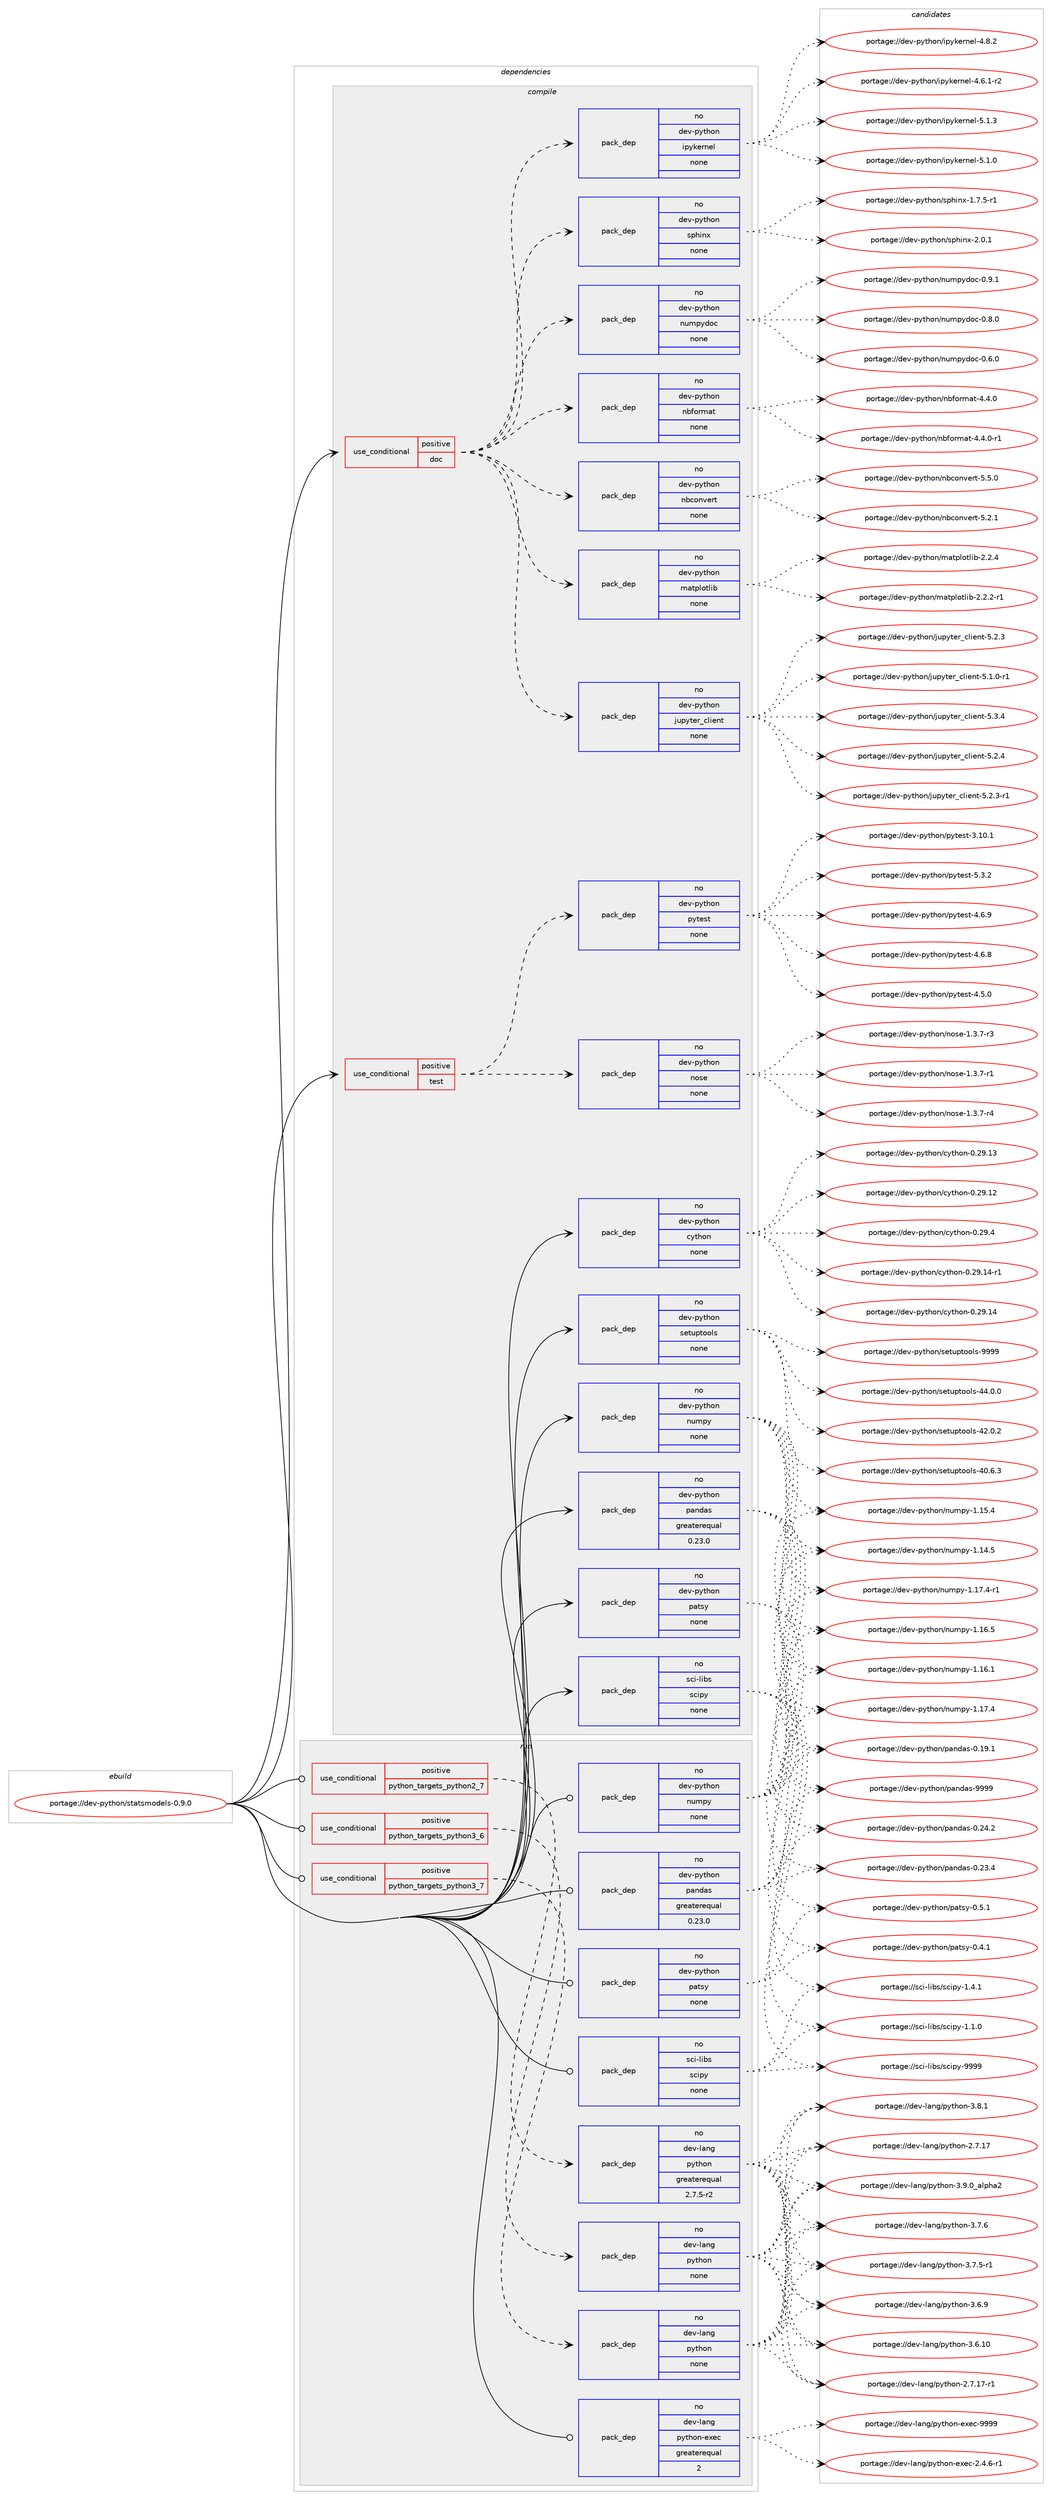 digraph prolog {

# *************
# Graph options
# *************

newrank=true;
concentrate=true;
compound=true;
graph [rankdir=LR,fontname=Helvetica,fontsize=10,ranksep=1.5];#, ranksep=2.5, nodesep=0.2];
edge  [arrowhead=vee];
node  [fontname=Helvetica,fontsize=10];

# **********
# The ebuild
# **********

subgraph cluster_leftcol {
color=gray;
label=<<i>ebuild</i>>;
id [label="portage://dev-python/statsmodels-0.9.0", color=red, width=4, href="../dev-python/statsmodels-0.9.0.svg"];
}

# ****************
# The dependencies
# ****************

subgraph cluster_midcol {
color=gray;
label=<<i>dependencies</i>>;
subgraph cluster_compile {
fillcolor="#eeeeee";
style=filled;
label=<<i>compile</i>>;
subgraph cond105361 {
dependency423685 [label=<<TABLE BORDER="0" CELLBORDER="1" CELLSPACING="0" CELLPADDING="4"><TR><TD ROWSPAN="3" CELLPADDING="10">use_conditional</TD></TR><TR><TD>positive</TD></TR><TR><TD>doc</TD></TR></TABLE>>, shape=none, color=red];
subgraph pack313426 {
dependency423686 [label=<<TABLE BORDER="0" CELLBORDER="1" CELLSPACING="0" CELLPADDING="4" WIDTH="220"><TR><TD ROWSPAN="6" CELLPADDING="30">pack_dep</TD></TR><TR><TD WIDTH="110">no</TD></TR><TR><TD>dev-python</TD></TR><TR><TD>ipykernel</TD></TR><TR><TD>none</TD></TR><TR><TD></TD></TR></TABLE>>, shape=none, color=blue];
}
dependency423685:e -> dependency423686:w [weight=20,style="dashed",arrowhead="vee"];
subgraph pack313427 {
dependency423687 [label=<<TABLE BORDER="0" CELLBORDER="1" CELLSPACING="0" CELLPADDING="4" WIDTH="220"><TR><TD ROWSPAN="6" CELLPADDING="30">pack_dep</TD></TR><TR><TD WIDTH="110">no</TD></TR><TR><TD>dev-python</TD></TR><TR><TD>jupyter_client</TD></TR><TR><TD>none</TD></TR><TR><TD></TD></TR></TABLE>>, shape=none, color=blue];
}
dependency423685:e -> dependency423687:w [weight=20,style="dashed",arrowhead="vee"];
subgraph pack313428 {
dependency423688 [label=<<TABLE BORDER="0" CELLBORDER="1" CELLSPACING="0" CELLPADDING="4" WIDTH="220"><TR><TD ROWSPAN="6" CELLPADDING="30">pack_dep</TD></TR><TR><TD WIDTH="110">no</TD></TR><TR><TD>dev-python</TD></TR><TR><TD>matplotlib</TD></TR><TR><TD>none</TD></TR><TR><TD></TD></TR></TABLE>>, shape=none, color=blue];
}
dependency423685:e -> dependency423688:w [weight=20,style="dashed",arrowhead="vee"];
subgraph pack313429 {
dependency423689 [label=<<TABLE BORDER="0" CELLBORDER="1" CELLSPACING="0" CELLPADDING="4" WIDTH="220"><TR><TD ROWSPAN="6" CELLPADDING="30">pack_dep</TD></TR><TR><TD WIDTH="110">no</TD></TR><TR><TD>dev-python</TD></TR><TR><TD>nbconvert</TD></TR><TR><TD>none</TD></TR><TR><TD></TD></TR></TABLE>>, shape=none, color=blue];
}
dependency423685:e -> dependency423689:w [weight=20,style="dashed",arrowhead="vee"];
subgraph pack313430 {
dependency423690 [label=<<TABLE BORDER="0" CELLBORDER="1" CELLSPACING="0" CELLPADDING="4" WIDTH="220"><TR><TD ROWSPAN="6" CELLPADDING="30">pack_dep</TD></TR><TR><TD WIDTH="110">no</TD></TR><TR><TD>dev-python</TD></TR><TR><TD>nbformat</TD></TR><TR><TD>none</TD></TR><TR><TD></TD></TR></TABLE>>, shape=none, color=blue];
}
dependency423685:e -> dependency423690:w [weight=20,style="dashed",arrowhead="vee"];
subgraph pack313431 {
dependency423691 [label=<<TABLE BORDER="0" CELLBORDER="1" CELLSPACING="0" CELLPADDING="4" WIDTH="220"><TR><TD ROWSPAN="6" CELLPADDING="30">pack_dep</TD></TR><TR><TD WIDTH="110">no</TD></TR><TR><TD>dev-python</TD></TR><TR><TD>numpydoc</TD></TR><TR><TD>none</TD></TR><TR><TD></TD></TR></TABLE>>, shape=none, color=blue];
}
dependency423685:e -> dependency423691:w [weight=20,style="dashed",arrowhead="vee"];
subgraph pack313432 {
dependency423692 [label=<<TABLE BORDER="0" CELLBORDER="1" CELLSPACING="0" CELLPADDING="4" WIDTH="220"><TR><TD ROWSPAN="6" CELLPADDING="30">pack_dep</TD></TR><TR><TD WIDTH="110">no</TD></TR><TR><TD>dev-python</TD></TR><TR><TD>sphinx</TD></TR><TR><TD>none</TD></TR><TR><TD></TD></TR></TABLE>>, shape=none, color=blue];
}
dependency423685:e -> dependency423692:w [weight=20,style="dashed",arrowhead="vee"];
}
id:e -> dependency423685:w [weight=20,style="solid",arrowhead="vee"];
subgraph cond105362 {
dependency423693 [label=<<TABLE BORDER="0" CELLBORDER="1" CELLSPACING="0" CELLPADDING="4"><TR><TD ROWSPAN="3" CELLPADDING="10">use_conditional</TD></TR><TR><TD>positive</TD></TR><TR><TD>test</TD></TR></TABLE>>, shape=none, color=red];
subgraph pack313433 {
dependency423694 [label=<<TABLE BORDER="0" CELLBORDER="1" CELLSPACING="0" CELLPADDING="4" WIDTH="220"><TR><TD ROWSPAN="6" CELLPADDING="30">pack_dep</TD></TR><TR><TD WIDTH="110">no</TD></TR><TR><TD>dev-python</TD></TR><TR><TD>pytest</TD></TR><TR><TD>none</TD></TR><TR><TD></TD></TR></TABLE>>, shape=none, color=blue];
}
dependency423693:e -> dependency423694:w [weight=20,style="dashed",arrowhead="vee"];
subgraph pack313434 {
dependency423695 [label=<<TABLE BORDER="0" CELLBORDER="1" CELLSPACING="0" CELLPADDING="4" WIDTH="220"><TR><TD ROWSPAN="6" CELLPADDING="30">pack_dep</TD></TR><TR><TD WIDTH="110">no</TD></TR><TR><TD>dev-python</TD></TR><TR><TD>nose</TD></TR><TR><TD>none</TD></TR><TR><TD></TD></TR></TABLE>>, shape=none, color=blue];
}
dependency423693:e -> dependency423695:w [weight=20,style="dashed",arrowhead="vee"];
}
id:e -> dependency423693:w [weight=20,style="solid",arrowhead="vee"];
subgraph pack313435 {
dependency423696 [label=<<TABLE BORDER="0" CELLBORDER="1" CELLSPACING="0" CELLPADDING="4" WIDTH="220"><TR><TD ROWSPAN="6" CELLPADDING="30">pack_dep</TD></TR><TR><TD WIDTH="110">no</TD></TR><TR><TD>dev-python</TD></TR><TR><TD>cython</TD></TR><TR><TD>none</TD></TR><TR><TD></TD></TR></TABLE>>, shape=none, color=blue];
}
id:e -> dependency423696:w [weight=20,style="solid",arrowhead="vee"];
subgraph pack313436 {
dependency423697 [label=<<TABLE BORDER="0" CELLBORDER="1" CELLSPACING="0" CELLPADDING="4" WIDTH="220"><TR><TD ROWSPAN="6" CELLPADDING="30">pack_dep</TD></TR><TR><TD WIDTH="110">no</TD></TR><TR><TD>dev-python</TD></TR><TR><TD>numpy</TD></TR><TR><TD>none</TD></TR><TR><TD></TD></TR></TABLE>>, shape=none, color=blue];
}
id:e -> dependency423697:w [weight=20,style="solid",arrowhead="vee"];
subgraph pack313437 {
dependency423698 [label=<<TABLE BORDER="0" CELLBORDER="1" CELLSPACING="0" CELLPADDING="4" WIDTH="220"><TR><TD ROWSPAN="6" CELLPADDING="30">pack_dep</TD></TR><TR><TD WIDTH="110">no</TD></TR><TR><TD>dev-python</TD></TR><TR><TD>pandas</TD></TR><TR><TD>greaterequal</TD></TR><TR><TD>0.23.0</TD></TR></TABLE>>, shape=none, color=blue];
}
id:e -> dependency423698:w [weight=20,style="solid",arrowhead="vee"];
subgraph pack313438 {
dependency423699 [label=<<TABLE BORDER="0" CELLBORDER="1" CELLSPACING="0" CELLPADDING="4" WIDTH="220"><TR><TD ROWSPAN="6" CELLPADDING="30">pack_dep</TD></TR><TR><TD WIDTH="110">no</TD></TR><TR><TD>dev-python</TD></TR><TR><TD>patsy</TD></TR><TR><TD>none</TD></TR><TR><TD></TD></TR></TABLE>>, shape=none, color=blue];
}
id:e -> dependency423699:w [weight=20,style="solid",arrowhead="vee"];
subgraph pack313439 {
dependency423700 [label=<<TABLE BORDER="0" CELLBORDER="1" CELLSPACING="0" CELLPADDING="4" WIDTH="220"><TR><TD ROWSPAN="6" CELLPADDING="30">pack_dep</TD></TR><TR><TD WIDTH="110">no</TD></TR><TR><TD>dev-python</TD></TR><TR><TD>setuptools</TD></TR><TR><TD>none</TD></TR><TR><TD></TD></TR></TABLE>>, shape=none, color=blue];
}
id:e -> dependency423700:w [weight=20,style="solid",arrowhead="vee"];
subgraph pack313440 {
dependency423701 [label=<<TABLE BORDER="0" CELLBORDER="1" CELLSPACING="0" CELLPADDING="4" WIDTH="220"><TR><TD ROWSPAN="6" CELLPADDING="30">pack_dep</TD></TR><TR><TD WIDTH="110">no</TD></TR><TR><TD>sci-libs</TD></TR><TR><TD>scipy</TD></TR><TR><TD>none</TD></TR><TR><TD></TD></TR></TABLE>>, shape=none, color=blue];
}
id:e -> dependency423701:w [weight=20,style="solid",arrowhead="vee"];
}
subgraph cluster_compileandrun {
fillcolor="#eeeeee";
style=filled;
label=<<i>compile and run</i>>;
}
subgraph cluster_run {
fillcolor="#eeeeee";
style=filled;
label=<<i>run</i>>;
subgraph cond105363 {
dependency423702 [label=<<TABLE BORDER="0" CELLBORDER="1" CELLSPACING="0" CELLPADDING="4"><TR><TD ROWSPAN="3" CELLPADDING="10">use_conditional</TD></TR><TR><TD>positive</TD></TR><TR><TD>python_targets_python2_7</TD></TR></TABLE>>, shape=none, color=red];
subgraph pack313441 {
dependency423703 [label=<<TABLE BORDER="0" CELLBORDER="1" CELLSPACING="0" CELLPADDING="4" WIDTH="220"><TR><TD ROWSPAN="6" CELLPADDING="30">pack_dep</TD></TR><TR><TD WIDTH="110">no</TD></TR><TR><TD>dev-lang</TD></TR><TR><TD>python</TD></TR><TR><TD>greaterequal</TD></TR><TR><TD>2.7.5-r2</TD></TR></TABLE>>, shape=none, color=blue];
}
dependency423702:e -> dependency423703:w [weight=20,style="dashed",arrowhead="vee"];
}
id:e -> dependency423702:w [weight=20,style="solid",arrowhead="odot"];
subgraph cond105364 {
dependency423704 [label=<<TABLE BORDER="0" CELLBORDER="1" CELLSPACING="0" CELLPADDING="4"><TR><TD ROWSPAN="3" CELLPADDING="10">use_conditional</TD></TR><TR><TD>positive</TD></TR><TR><TD>python_targets_python3_6</TD></TR></TABLE>>, shape=none, color=red];
subgraph pack313442 {
dependency423705 [label=<<TABLE BORDER="0" CELLBORDER="1" CELLSPACING="0" CELLPADDING="4" WIDTH="220"><TR><TD ROWSPAN="6" CELLPADDING="30">pack_dep</TD></TR><TR><TD WIDTH="110">no</TD></TR><TR><TD>dev-lang</TD></TR><TR><TD>python</TD></TR><TR><TD>none</TD></TR><TR><TD></TD></TR></TABLE>>, shape=none, color=blue];
}
dependency423704:e -> dependency423705:w [weight=20,style="dashed",arrowhead="vee"];
}
id:e -> dependency423704:w [weight=20,style="solid",arrowhead="odot"];
subgraph cond105365 {
dependency423706 [label=<<TABLE BORDER="0" CELLBORDER="1" CELLSPACING="0" CELLPADDING="4"><TR><TD ROWSPAN="3" CELLPADDING="10">use_conditional</TD></TR><TR><TD>positive</TD></TR><TR><TD>python_targets_python3_7</TD></TR></TABLE>>, shape=none, color=red];
subgraph pack313443 {
dependency423707 [label=<<TABLE BORDER="0" CELLBORDER="1" CELLSPACING="0" CELLPADDING="4" WIDTH="220"><TR><TD ROWSPAN="6" CELLPADDING="30">pack_dep</TD></TR><TR><TD WIDTH="110">no</TD></TR><TR><TD>dev-lang</TD></TR><TR><TD>python</TD></TR><TR><TD>none</TD></TR><TR><TD></TD></TR></TABLE>>, shape=none, color=blue];
}
dependency423706:e -> dependency423707:w [weight=20,style="dashed",arrowhead="vee"];
}
id:e -> dependency423706:w [weight=20,style="solid",arrowhead="odot"];
subgraph pack313444 {
dependency423708 [label=<<TABLE BORDER="0" CELLBORDER="1" CELLSPACING="0" CELLPADDING="4" WIDTH="220"><TR><TD ROWSPAN="6" CELLPADDING="30">pack_dep</TD></TR><TR><TD WIDTH="110">no</TD></TR><TR><TD>dev-lang</TD></TR><TR><TD>python-exec</TD></TR><TR><TD>greaterequal</TD></TR><TR><TD>2</TD></TR></TABLE>>, shape=none, color=blue];
}
id:e -> dependency423708:w [weight=20,style="solid",arrowhead="odot"];
subgraph pack313445 {
dependency423709 [label=<<TABLE BORDER="0" CELLBORDER="1" CELLSPACING="0" CELLPADDING="4" WIDTH="220"><TR><TD ROWSPAN="6" CELLPADDING="30">pack_dep</TD></TR><TR><TD WIDTH="110">no</TD></TR><TR><TD>dev-python</TD></TR><TR><TD>numpy</TD></TR><TR><TD>none</TD></TR><TR><TD></TD></TR></TABLE>>, shape=none, color=blue];
}
id:e -> dependency423709:w [weight=20,style="solid",arrowhead="odot"];
subgraph pack313446 {
dependency423710 [label=<<TABLE BORDER="0" CELLBORDER="1" CELLSPACING="0" CELLPADDING="4" WIDTH="220"><TR><TD ROWSPAN="6" CELLPADDING="30">pack_dep</TD></TR><TR><TD WIDTH="110">no</TD></TR><TR><TD>dev-python</TD></TR><TR><TD>pandas</TD></TR><TR><TD>greaterequal</TD></TR><TR><TD>0.23.0</TD></TR></TABLE>>, shape=none, color=blue];
}
id:e -> dependency423710:w [weight=20,style="solid",arrowhead="odot"];
subgraph pack313447 {
dependency423711 [label=<<TABLE BORDER="0" CELLBORDER="1" CELLSPACING="0" CELLPADDING="4" WIDTH="220"><TR><TD ROWSPAN="6" CELLPADDING="30">pack_dep</TD></TR><TR><TD WIDTH="110">no</TD></TR><TR><TD>dev-python</TD></TR><TR><TD>patsy</TD></TR><TR><TD>none</TD></TR><TR><TD></TD></TR></TABLE>>, shape=none, color=blue];
}
id:e -> dependency423711:w [weight=20,style="solid",arrowhead="odot"];
subgraph pack313448 {
dependency423712 [label=<<TABLE BORDER="0" CELLBORDER="1" CELLSPACING="0" CELLPADDING="4" WIDTH="220"><TR><TD ROWSPAN="6" CELLPADDING="30">pack_dep</TD></TR><TR><TD WIDTH="110">no</TD></TR><TR><TD>sci-libs</TD></TR><TR><TD>scipy</TD></TR><TR><TD>none</TD></TR><TR><TD></TD></TR></TABLE>>, shape=none, color=blue];
}
id:e -> dependency423712:w [weight=20,style="solid",arrowhead="odot"];
}
}

# **************
# The candidates
# **************

subgraph cluster_choices {
rank=same;
color=gray;
label=<<i>candidates</i>>;

subgraph choice313426 {
color=black;
nodesep=1;
choice1001011184511212111610411111047105112121107101114110101108455346494651 [label="portage://dev-python/ipykernel-5.1.3", color=red, width=4,href="../dev-python/ipykernel-5.1.3.svg"];
choice1001011184511212111610411111047105112121107101114110101108455346494648 [label="portage://dev-python/ipykernel-5.1.0", color=red, width=4,href="../dev-python/ipykernel-5.1.0.svg"];
choice1001011184511212111610411111047105112121107101114110101108455246564650 [label="portage://dev-python/ipykernel-4.8.2", color=red, width=4,href="../dev-python/ipykernel-4.8.2.svg"];
choice10010111845112121116104111110471051121211071011141101011084552465446494511450 [label="portage://dev-python/ipykernel-4.6.1-r2", color=red, width=4,href="../dev-python/ipykernel-4.6.1-r2.svg"];
dependency423686:e -> choice1001011184511212111610411111047105112121107101114110101108455346494651:w [style=dotted,weight="100"];
dependency423686:e -> choice1001011184511212111610411111047105112121107101114110101108455346494648:w [style=dotted,weight="100"];
dependency423686:e -> choice1001011184511212111610411111047105112121107101114110101108455246564650:w [style=dotted,weight="100"];
dependency423686:e -> choice10010111845112121116104111110471051121211071011141101011084552465446494511450:w [style=dotted,weight="100"];
}
subgraph choice313427 {
color=black;
nodesep=1;
choice10010111845112121116104111110471061171121211161011149599108105101110116455346514652 [label="portage://dev-python/jupyter_client-5.3.4", color=red, width=4,href="../dev-python/jupyter_client-5.3.4.svg"];
choice10010111845112121116104111110471061171121211161011149599108105101110116455346504652 [label="portage://dev-python/jupyter_client-5.2.4", color=red, width=4,href="../dev-python/jupyter_client-5.2.4.svg"];
choice100101118451121211161041111104710611711212111610111495991081051011101164553465046514511449 [label="portage://dev-python/jupyter_client-5.2.3-r1", color=red, width=4,href="../dev-python/jupyter_client-5.2.3-r1.svg"];
choice10010111845112121116104111110471061171121211161011149599108105101110116455346504651 [label="portage://dev-python/jupyter_client-5.2.3", color=red, width=4,href="../dev-python/jupyter_client-5.2.3.svg"];
choice100101118451121211161041111104710611711212111610111495991081051011101164553464946484511449 [label="portage://dev-python/jupyter_client-5.1.0-r1", color=red, width=4,href="../dev-python/jupyter_client-5.1.0-r1.svg"];
dependency423687:e -> choice10010111845112121116104111110471061171121211161011149599108105101110116455346514652:w [style=dotted,weight="100"];
dependency423687:e -> choice10010111845112121116104111110471061171121211161011149599108105101110116455346504652:w [style=dotted,weight="100"];
dependency423687:e -> choice100101118451121211161041111104710611711212111610111495991081051011101164553465046514511449:w [style=dotted,weight="100"];
dependency423687:e -> choice10010111845112121116104111110471061171121211161011149599108105101110116455346504651:w [style=dotted,weight="100"];
dependency423687:e -> choice100101118451121211161041111104710611711212111610111495991081051011101164553464946484511449:w [style=dotted,weight="100"];
}
subgraph choice313428 {
color=black;
nodesep=1;
choice10010111845112121116104111110471099711611210811111610810598455046504652 [label="portage://dev-python/matplotlib-2.2.4", color=red, width=4,href="../dev-python/matplotlib-2.2.4.svg"];
choice100101118451121211161041111104710997116112108111116108105984550465046504511449 [label="portage://dev-python/matplotlib-2.2.2-r1", color=red, width=4,href="../dev-python/matplotlib-2.2.2-r1.svg"];
dependency423688:e -> choice10010111845112121116104111110471099711611210811111610810598455046504652:w [style=dotted,weight="100"];
dependency423688:e -> choice100101118451121211161041111104710997116112108111116108105984550465046504511449:w [style=dotted,weight="100"];
}
subgraph choice313429 {
color=black;
nodesep=1;
choice10010111845112121116104111110471109899111110118101114116455346534648 [label="portage://dev-python/nbconvert-5.5.0", color=red, width=4,href="../dev-python/nbconvert-5.5.0.svg"];
choice10010111845112121116104111110471109899111110118101114116455346504649 [label="portage://dev-python/nbconvert-5.2.1", color=red, width=4,href="../dev-python/nbconvert-5.2.1.svg"];
dependency423689:e -> choice10010111845112121116104111110471109899111110118101114116455346534648:w [style=dotted,weight="100"];
dependency423689:e -> choice10010111845112121116104111110471109899111110118101114116455346504649:w [style=dotted,weight="100"];
}
subgraph choice313430 {
color=black;
nodesep=1;
choice100101118451121211161041111104711098102111114109971164552465246484511449 [label="portage://dev-python/nbformat-4.4.0-r1", color=red, width=4,href="../dev-python/nbformat-4.4.0-r1.svg"];
choice10010111845112121116104111110471109810211111410997116455246524648 [label="portage://dev-python/nbformat-4.4.0", color=red, width=4,href="../dev-python/nbformat-4.4.0.svg"];
dependency423690:e -> choice100101118451121211161041111104711098102111114109971164552465246484511449:w [style=dotted,weight="100"];
dependency423690:e -> choice10010111845112121116104111110471109810211111410997116455246524648:w [style=dotted,weight="100"];
}
subgraph choice313431 {
color=black;
nodesep=1;
choice100101118451121211161041111104711011710911212110011199454846574649 [label="portage://dev-python/numpydoc-0.9.1", color=red, width=4,href="../dev-python/numpydoc-0.9.1.svg"];
choice100101118451121211161041111104711011710911212110011199454846564648 [label="portage://dev-python/numpydoc-0.8.0", color=red, width=4,href="../dev-python/numpydoc-0.8.0.svg"];
choice100101118451121211161041111104711011710911212110011199454846544648 [label="portage://dev-python/numpydoc-0.6.0", color=red, width=4,href="../dev-python/numpydoc-0.6.0.svg"];
dependency423691:e -> choice100101118451121211161041111104711011710911212110011199454846574649:w [style=dotted,weight="100"];
dependency423691:e -> choice100101118451121211161041111104711011710911212110011199454846564648:w [style=dotted,weight="100"];
dependency423691:e -> choice100101118451121211161041111104711011710911212110011199454846544648:w [style=dotted,weight="100"];
}
subgraph choice313432 {
color=black;
nodesep=1;
choice1001011184511212111610411111047115112104105110120455046484649 [label="portage://dev-python/sphinx-2.0.1", color=red, width=4,href="../dev-python/sphinx-2.0.1.svg"];
choice10010111845112121116104111110471151121041051101204549465546534511449 [label="portage://dev-python/sphinx-1.7.5-r1", color=red, width=4,href="../dev-python/sphinx-1.7.5-r1.svg"];
dependency423692:e -> choice1001011184511212111610411111047115112104105110120455046484649:w [style=dotted,weight="100"];
dependency423692:e -> choice10010111845112121116104111110471151121041051101204549465546534511449:w [style=dotted,weight="100"];
}
subgraph choice313433 {
color=black;
nodesep=1;
choice1001011184511212111610411111047112121116101115116455346514650 [label="portage://dev-python/pytest-5.3.2", color=red, width=4,href="../dev-python/pytest-5.3.2.svg"];
choice1001011184511212111610411111047112121116101115116455246544657 [label="portage://dev-python/pytest-4.6.9", color=red, width=4,href="../dev-python/pytest-4.6.9.svg"];
choice1001011184511212111610411111047112121116101115116455246544656 [label="portage://dev-python/pytest-4.6.8", color=red, width=4,href="../dev-python/pytest-4.6.8.svg"];
choice1001011184511212111610411111047112121116101115116455246534648 [label="portage://dev-python/pytest-4.5.0", color=red, width=4,href="../dev-python/pytest-4.5.0.svg"];
choice100101118451121211161041111104711212111610111511645514649484649 [label="portage://dev-python/pytest-3.10.1", color=red, width=4,href="../dev-python/pytest-3.10.1.svg"];
dependency423694:e -> choice1001011184511212111610411111047112121116101115116455346514650:w [style=dotted,weight="100"];
dependency423694:e -> choice1001011184511212111610411111047112121116101115116455246544657:w [style=dotted,weight="100"];
dependency423694:e -> choice1001011184511212111610411111047112121116101115116455246544656:w [style=dotted,weight="100"];
dependency423694:e -> choice1001011184511212111610411111047112121116101115116455246534648:w [style=dotted,weight="100"];
dependency423694:e -> choice100101118451121211161041111104711212111610111511645514649484649:w [style=dotted,weight="100"];
}
subgraph choice313434 {
color=black;
nodesep=1;
choice10010111845112121116104111110471101111151014549465146554511452 [label="portage://dev-python/nose-1.3.7-r4", color=red, width=4,href="../dev-python/nose-1.3.7-r4.svg"];
choice10010111845112121116104111110471101111151014549465146554511451 [label="portage://dev-python/nose-1.3.7-r3", color=red, width=4,href="../dev-python/nose-1.3.7-r3.svg"];
choice10010111845112121116104111110471101111151014549465146554511449 [label="portage://dev-python/nose-1.3.7-r1", color=red, width=4,href="../dev-python/nose-1.3.7-r1.svg"];
dependency423695:e -> choice10010111845112121116104111110471101111151014549465146554511452:w [style=dotted,weight="100"];
dependency423695:e -> choice10010111845112121116104111110471101111151014549465146554511451:w [style=dotted,weight="100"];
dependency423695:e -> choice10010111845112121116104111110471101111151014549465146554511449:w [style=dotted,weight="100"];
}
subgraph choice313435 {
color=black;
nodesep=1;
choice10010111845112121116104111110479912111610411111045484650574652 [label="portage://dev-python/cython-0.29.4", color=red, width=4,href="../dev-python/cython-0.29.4.svg"];
choice10010111845112121116104111110479912111610411111045484650574649524511449 [label="portage://dev-python/cython-0.29.14-r1", color=red, width=4,href="../dev-python/cython-0.29.14-r1.svg"];
choice1001011184511212111610411111047991211161041111104548465057464952 [label="portage://dev-python/cython-0.29.14", color=red, width=4,href="../dev-python/cython-0.29.14.svg"];
choice1001011184511212111610411111047991211161041111104548465057464951 [label="portage://dev-python/cython-0.29.13", color=red, width=4,href="../dev-python/cython-0.29.13.svg"];
choice1001011184511212111610411111047991211161041111104548465057464950 [label="portage://dev-python/cython-0.29.12", color=red, width=4,href="../dev-python/cython-0.29.12.svg"];
dependency423696:e -> choice10010111845112121116104111110479912111610411111045484650574652:w [style=dotted,weight="100"];
dependency423696:e -> choice10010111845112121116104111110479912111610411111045484650574649524511449:w [style=dotted,weight="100"];
dependency423696:e -> choice1001011184511212111610411111047991211161041111104548465057464952:w [style=dotted,weight="100"];
dependency423696:e -> choice1001011184511212111610411111047991211161041111104548465057464951:w [style=dotted,weight="100"];
dependency423696:e -> choice1001011184511212111610411111047991211161041111104548465057464950:w [style=dotted,weight="100"];
}
subgraph choice313436 {
color=black;
nodesep=1;
choice1001011184511212111610411111047110117109112121454946495546524511449 [label="portage://dev-python/numpy-1.17.4-r1", color=red, width=4,href="../dev-python/numpy-1.17.4-r1.svg"];
choice100101118451121211161041111104711011710911212145494649554652 [label="portage://dev-python/numpy-1.17.4", color=red, width=4,href="../dev-python/numpy-1.17.4.svg"];
choice100101118451121211161041111104711011710911212145494649544653 [label="portage://dev-python/numpy-1.16.5", color=red, width=4,href="../dev-python/numpy-1.16.5.svg"];
choice100101118451121211161041111104711011710911212145494649544649 [label="portage://dev-python/numpy-1.16.1", color=red, width=4,href="../dev-python/numpy-1.16.1.svg"];
choice100101118451121211161041111104711011710911212145494649534652 [label="portage://dev-python/numpy-1.15.4", color=red, width=4,href="../dev-python/numpy-1.15.4.svg"];
choice100101118451121211161041111104711011710911212145494649524653 [label="portage://dev-python/numpy-1.14.5", color=red, width=4,href="../dev-python/numpy-1.14.5.svg"];
dependency423697:e -> choice1001011184511212111610411111047110117109112121454946495546524511449:w [style=dotted,weight="100"];
dependency423697:e -> choice100101118451121211161041111104711011710911212145494649554652:w [style=dotted,weight="100"];
dependency423697:e -> choice100101118451121211161041111104711011710911212145494649544653:w [style=dotted,weight="100"];
dependency423697:e -> choice100101118451121211161041111104711011710911212145494649544649:w [style=dotted,weight="100"];
dependency423697:e -> choice100101118451121211161041111104711011710911212145494649534652:w [style=dotted,weight="100"];
dependency423697:e -> choice100101118451121211161041111104711011710911212145494649524653:w [style=dotted,weight="100"];
}
subgraph choice313437 {
color=black;
nodesep=1;
choice100101118451121211161041111104711297110100971154557575757 [label="portage://dev-python/pandas-9999", color=red, width=4,href="../dev-python/pandas-9999.svg"];
choice1001011184511212111610411111047112971101009711545484650524650 [label="portage://dev-python/pandas-0.24.2", color=red, width=4,href="../dev-python/pandas-0.24.2.svg"];
choice1001011184511212111610411111047112971101009711545484650514652 [label="portage://dev-python/pandas-0.23.4", color=red, width=4,href="../dev-python/pandas-0.23.4.svg"];
choice1001011184511212111610411111047112971101009711545484649574649 [label="portage://dev-python/pandas-0.19.1", color=red, width=4,href="../dev-python/pandas-0.19.1.svg"];
dependency423698:e -> choice100101118451121211161041111104711297110100971154557575757:w [style=dotted,weight="100"];
dependency423698:e -> choice1001011184511212111610411111047112971101009711545484650524650:w [style=dotted,weight="100"];
dependency423698:e -> choice1001011184511212111610411111047112971101009711545484650514652:w [style=dotted,weight="100"];
dependency423698:e -> choice1001011184511212111610411111047112971101009711545484649574649:w [style=dotted,weight="100"];
}
subgraph choice313438 {
color=black;
nodesep=1;
choice100101118451121211161041111104711297116115121454846534649 [label="portage://dev-python/patsy-0.5.1", color=red, width=4,href="../dev-python/patsy-0.5.1.svg"];
choice100101118451121211161041111104711297116115121454846524649 [label="portage://dev-python/patsy-0.4.1", color=red, width=4,href="../dev-python/patsy-0.4.1.svg"];
dependency423699:e -> choice100101118451121211161041111104711297116115121454846534649:w [style=dotted,weight="100"];
dependency423699:e -> choice100101118451121211161041111104711297116115121454846524649:w [style=dotted,weight="100"];
}
subgraph choice313439 {
color=black;
nodesep=1;
choice10010111845112121116104111110471151011161171121161111111081154557575757 [label="portage://dev-python/setuptools-9999", color=red, width=4,href="../dev-python/setuptools-9999.svg"];
choice100101118451121211161041111104711510111611711211611111110811545525246484648 [label="portage://dev-python/setuptools-44.0.0", color=red, width=4,href="../dev-python/setuptools-44.0.0.svg"];
choice100101118451121211161041111104711510111611711211611111110811545525046484650 [label="portage://dev-python/setuptools-42.0.2", color=red, width=4,href="../dev-python/setuptools-42.0.2.svg"];
choice100101118451121211161041111104711510111611711211611111110811545524846544651 [label="portage://dev-python/setuptools-40.6.3", color=red, width=4,href="../dev-python/setuptools-40.6.3.svg"];
dependency423700:e -> choice10010111845112121116104111110471151011161171121161111111081154557575757:w [style=dotted,weight="100"];
dependency423700:e -> choice100101118451121211161041111104711510111611711211611111110811545525246484648:w [style=dotted,weight="100"];
dependency423700:e -> choice100101118451121211161041111104711510111611711211611111110811545525046484650:w [style=dotted,weight="100"];
dependency423700:e -> choice100101118451121211161041111104711510111611711211611111110811545524846544651:w [style=dotted,weight="100"];
}
subgraph choice313440 {
color=black;
nodesep=1;
choice11599105451081059811547115991051121214557575757 [label="portage://sci-libs/scipy-9999", color=red, width=4,href="../sci-libs/scipy-9999.svg"];
choice1159910545108105981154711599105112121454946524649 [label="portage://sci-libs/scipy-1.4.1", color=red, width=4,href="../sci-libs/scipy-1.4.1.svg"];
choice1159910545108105981154711599105112121454946494648 [label="portage://sci-libs/scipy-1.1.0", color=red, width=4,href="../sci-libs/scipy-1.1.0.svg"];
dependency423701:e -> choice11599105451081059811547115991051121214557575757:w [style=dotted,weight="100"];
dependency423701:e -> choice1159910545108105981154711599105112121454946524649:w [style=dotted,weight="100"];
dependency423701:e -> choice1159910545108105981154711599105112121454946494648:w [style=dotted,weight="100"];
}
subgraph choice313441 {
color=black;
nodesep=1;
choice10010111845108971101034711212111610411111045514657464895971081121049750 [label="portage://dev-lang/python-3.9.0_alpha2", color=red, width=4,href="../dev-lang/python-3.9.0_alpha2.svg"];
choice100101118451089711010347112121116104111110455146564649 [label="portage://dev-lang/python-3.8.1", color=red, width=4,href="../dev-lang/python-3.8.1.svg"];
choice100101118451089711010347112121116104111110455146554654 [label="portage://dev-lang/python-3.7.6", color=red, width=4,href="../dev-lang/python-3.7.6.svg"];
choice1001011184510897110103471121211161041111104551465546534511449 [label="portage://dev-lang/python-3.7.5-r1", color=red, width=4,href="../dev-lang/python-3.7.5-r1.svg"];
choice100101118451089711010347112121116104111110455146544657 [label="portage://dev-lang/python-3.6.9", color=red, width=4,href="../dev-lang/python-3.6.9.svg"];
choice10010111845108971101034711212111610411111045514654464948 [label="portage://dev-lang/python-3.6.10", color=red, width=4,href="../dev-lang/python-3.6.10.svg"];
choice100101118451089711010347112121116104111110455046554649554511449 [label="portage://dev-lang/python-2.7.17-r1", color=red, width=4,href="../dev-lang/python-2.7.17-r1.svg"];
choice10010111845108971101034711212111610411111045504655464955 [label="portage://dev-lang/python-2.7.17", color=red, width=4,href="../dev-lang/python-2.7.17.svg"];
dependency423703:e -> choice10010111845108971101034711212111610411111045514657464895971081121049750:w [style=dotted,weight="100"];
dependency423703:e -> choice100101118451089711010347112121116104111110455146564649:w [style=dotted,weight="100"];
dependency423703:e -> choice100101118451089711010347112121116104111110455146554654:w [style=dotted,weight="100"];
dependency423703:e -> choice1001011184510897110103471121211161041111104551465546534511449:w [style=dotted,weight="100"];
dependency423703:e -> choice100101118451089711010347112121116104111110455146544657:w [style=dotted,weight="100"];
dependency423703:e -> choice10010111845108971101034711212111610411111045514654464948:w [style=dotted,weight="100"];
dependency423703:e -> choice100101118451089711010347112121116104111110455046554649554511449:w [style=dotted,weight="100"];
dependency423703:e -> choice10010111845108971101034711212111610411111045504655464955:w [style=dotted,weight="100"];
}
subgraph choice313442 {
color=black;
nodesep=1;
choice10010111845108971101034711212111610411111045514657464895971081121049750 [label="portage://dev-lang/python-3.9.0_alpha2", color=red, width=4,href="../dev-lang/python-3.9.0_alpha2.svg"];
choice100101118451089711010347112121116104111110455146564649 [label="portage://dev-lang/python-3.8.1", color=red, width=4,href="../dev-lang/python-3.8.1.svg"];
choice100101118451089711010347112121116104111110455146554654 [label="portage://dev-lang/python-3.7.6", color=red, width=4,href="../dev-lang/python-3.7.6.svg"];
choice1001011184510897110103471121211161041111104551465546534511449 [label="portage://dev-lang/python-3.7.5-r1", color=red, width=4,href="../dev-lang/python-3.7.5-r1.svg"];
choice100101118451089711010347112121116104111110455146544657 [label="portage://dev-lang/python-3.6.9", color=red, width=4,href="../dev-lang/python-3.6.9.svg"];
choice10010111845108971101034711212111610411111045514654464948 [label="portage://dev-lang/python-3.6.10", color=red, width=4,href="../dev-lang/python-3.6.10.svg"];
choice100101118451089711010347112121116104111110455046554649554511449 [label="portage://dev-lang/python-2.7.17-r1", color=red, width=4,href="../dev-lang/python-2.7.17-r1.svg"];
choice10010111845108971101034711212111610411111045504655464955 [label="portage://dev-lang/python-2.7.17", color=red, width=4,href="../dev-lang/python-2.7.17.svg"];
dependency423705:e -> choice10010111845108971101034711212111610411111045514657464895971081121049750:w [style=dotted,weight="100"];
dependency423705:e -> choice100101118451089711010347112121116104111110455146564649:w [style=dotted,weight="100"];
dependency423705:e -> choice100101118451089711010347112121116104111110455146554654:w [style=dotted,weight="100"];
dependency423705:e -> choice1001011184510897110103471121211161041111104551465546534511449:w [style=dotted,weight="100"];
dependency423705:e -> choice100101118451089711010347112121116104111110455146544657:w [style=dotted,weight="100"];
dependency423705:e -> choice10010111845108971101034711212111610411111045514654464948:w [style=dotted,weight="100"];
dependency423705:e -> choice100101118451089711010347112121116104111110455046554649554511449:w [style=dotted,weight="100"];
dependency423705:e -> choice10010111845108971101034711212111610411111045504655464955:w [style=dotted,weight="100"];
}
subgraph choice313443 {
color=black;
nodesep=1;
choice10010111845108971101034711212111610411111045514657464895971081121049750 [label="portage://dev-lang/python-3.9.0_alpha2", color=red, width=4,href="../dev-lang/python-3.9.0_alpha2.svg"];
choice100101118451089711010347112121116104111110455146564649 [label="portage://dev-lang/python-3.8.1", color=red, width=4,href="../dev-lang/python-3.8.1.svg"];
choice100101118451089711010347112121116104111110455146554654 [label="portage://dev-lang/python-3.7.6", color=red, width=4,href="../dev-lang/python-3.7.6.svg"];
choice1001011184510897110103471121211161041111104551465546534511449 [label="portage://dev-lang/python-3.7.5-r1", color=red, width=4,href="../dev-lang/python-3.7.5-r1.svg"];
choice100101118451089711010347112121116104111110455146544657 [label="portage://dev-lang/python-3.6.9", color=red, width=4,href="../dev-lang/python-3.6.9.svg"];
choice10010111845108971101034711212111610411111045514654464948 [label="portage://dev-lang/python-3.6.10", color=red, width=4,href="../dev-lang/python-3.6.10.svg"];
choice100101118451089711010347112121116104111110455046554649554511449 [label="portage://dev-lang/python-2.7.17-r1", color=red, width=4,href="../dev-lang/python-2.7.17-r1.svg"];
choice10010111845108971101034711212111610411111045504655464955 [label="portage://dev-lang/python-2.7.17", color=red, width=4,href="../dev-lang/python-2.7.17.svg"];
dependency423707:e -> choice10010111845108971101034711212111610411111045514657464895971081121049750:w [style=dotted,weight="100"];
dependency423707:e -> choice100101118451089711010347112121116104111110455146564649:w [style=dotted,weight="100"];
dependency423707:e -> choice100101118451089711010347112121116104111110455146554654:w [style=dotted,weight="100"];
dependency423707:e -> choice1001011184510897110103471121211161041111104551465546534511449:w [style=dotted,weight="100"];
dependency423707:e -> choice100101118451089711010347112121116104111110455146544657:w [style=dotted,weight="100"];
dependency423707:e -> choice10010111845108971101034711212111610411111045514654464948:w [style=dotted,weight="100"];
dependency423707:e -> choice100101118451089711010347112121116104111110455046554649554511449:w [style=dotted,weight="100"];
dependency423707:e -> choice10010111845108971101034711212111610411111045504655464955:w [style=dotted,weight="100"];
}
subgraph choice313444 {
color=black;
nodesep=1;
choice10010111845108971101034711212111610411111045101120101994557575757 [label="portage://dev-lang/python-exec-9999", color=red, width=4,href="../dev-lang/python-exec-9999.svg"];
choice10010111845108971101034711212111610411111045101120101994550465246544511449 [label="portage://dev-lang/python-exec-2.4.6-r1", color=red, width=4,href="../dev-lang/python-exec-2.4.6-r1.svg"];
dependency423708:e -> choice10010111845108971101034711212111610411111045101120101994557575757:w [style=dotted,weight="100"];
dependency423708:e -> choice10010111845108971101034711212111610411111045101120101994550465246544511449:w [style=dotted,weight="100"];
}
subgraph choice313445 {
color=black;
nodesep=1;
choice1001011184511212111610411111047110117109112121454946495546524511449 [label="portage://dev-python/numpy-1.17.4-r1", color=red, width=4,href="../dev-python/numpy-1.17.4-r1.svg"];
choice100101118451121211161041111104711011710911212145494649554652 [label="portage://dev-python/numpy-1.17.4", color=red, width=4,href="../dev-python/numpy-1.17.4.svg"];
choice100101118451121211161041111104711011710911212145494649544653 [label="portage://dev-python/numpy-1.16.5", color=red, width=4,href="../dev-python/numpy-1.16.5.svg"];
choice100101118451121211161041111104711011710911212145494649544649 [label="portage://dev-python/numpy-1.16.1", color=red, width=4,href="../dev-python/numpy-1.16.1.svg"];
choice100101118451121211161041111104711011710911212145494649534652 [label="portage://dev-python/numpy-1.15.4", color=red, width=4,href="../dev-python/numpy-1.15.4.svg"];
choice100101118451121211161041111104711011710911212145494649524653 [label="portage://dev-python/numpy-1.14.5", color=red, width=4,href="../dev-python/numpy-1.14.5.svg"];
dependency423709:e -> choice1001011184511212111610411111047110117109112121454946495546524511449:w [style=dotted,weight="100"];
dependency423709:e -> choice100101118451121211161041111104711011710911212145494649554652:w [style=dotted,weight="100"];
dependency423709:e -> choice100101118451121211161041111104711011710911212145494649544653:w [style=dotted,weight="100"];
dependency423709:e -> choice100101118451121211161041111104711011710911212145494649544649:w [style=dotted,weight="100"];
dependency423709:e -> choice100101118451121211161041111104711011710911212145494649534652:w [style=dotted,weight="100"];
dependency423709:e -> choice100101118451121211161041111104711011710911212145494649524653:w [style=dotted,weight="100"];
}
subgraph choice313446 {
color=black;
nodesep=1;
choice100101118451121211161041111104711297110100971154557575757 [label="portage://dev-python/pandas-9999", color=red, width=4,href="../dev-python/pandas-9999.svg"];
choice1001011184511212111610411111047112971101009711545484650524650 [label="portage://dev-python/pandas-0.24.2", color=red, width=4,href="../dev-python/pandas-0.24.2.svg"];
choice1001011184511212111610411111047112971101009711545484650514652 [label="portage://dev-python/pandas-0.23.4", color=red, width=4,href="../dev-python/pandas-0.23.4.svg"];
choice1001011184511212111610411111047112971101009711545484649574649 [label="portage://dev-python/pandas-0.19.1", color=red, width=4,href="../dev-python/pandas-0.19.1.svg"];
dependency423710:e -> choice100101118451121211161041111104711297110100971154557575757:w [style=dotted,weight="100"];
dependency423710:e -> choice1001011184511212111610411111047112971101009711545484650524650:w [style=dotted,weight="100"];
dependency423710:e -> choice1001011184511212111610411111047112971101009711545484650514652:w [style=dotted,weight="100"];
dependency423710:e -> choice1001011184511212111610411111047112971101009711545484649574649:w [style=dotted,weight="100"];
}
subgraph choice313447 {
color=black;
nodesep=1;
choice100101118451121211161041111104711297116115121454846534649 [label="portage://dev-python/patsy-0.5.1", color=red, width=4,href="../dev-python/patsy-0.5.1.svg"];
choice100101118451121211161041111104711297116115121454846524649 [label="portage://dev-python/patsy-0.4.1", color=red, width=4,href="../dev-python/patsy-0.4.1.svg"];
dependency423711:e -> choice100101118451121211161041111104711297116115121454846534649:w [style=dotted,weight="100"];
dependency423711:e -> choice100101118451121211161041111104711297116115121454846524649:w [style=dotted,weight="100"];
}
subgraph choice313448 {
color=black;
nodesep=1;
choice11599105451081059811547115991051121214557575757 [label="portage://sci-libs/scipy-9999", color=red, width=4,href="../sci-libs/scipy-9999.svg"];
choice1159910545108105981154711599105112121454946524649 [label="portage://sci-libs/scipy-1.4.1", color=red, width=4,href="../sci-libs/scipy-1.4.1.svg"];
choice1159910545108105981154711599105112121454946494648 [label="portage://sci-libs/scipy-1.1.0", color=red, width=4,href="../sci-libs/scipy-1.1.0.svg"];
dependency423712:e -> choice11599105451081059811547115991051121214557575757:w [style=dotted,weight="100"];
dependency423712:e -> choice1159910545108105981154711599105112121454946524649:w [style=dotted,weight="100"];
dependency423712:e -> choice1159910545108105981154711599105112121454946494648:w [style=dotted,weight="100"];
}
}

}
